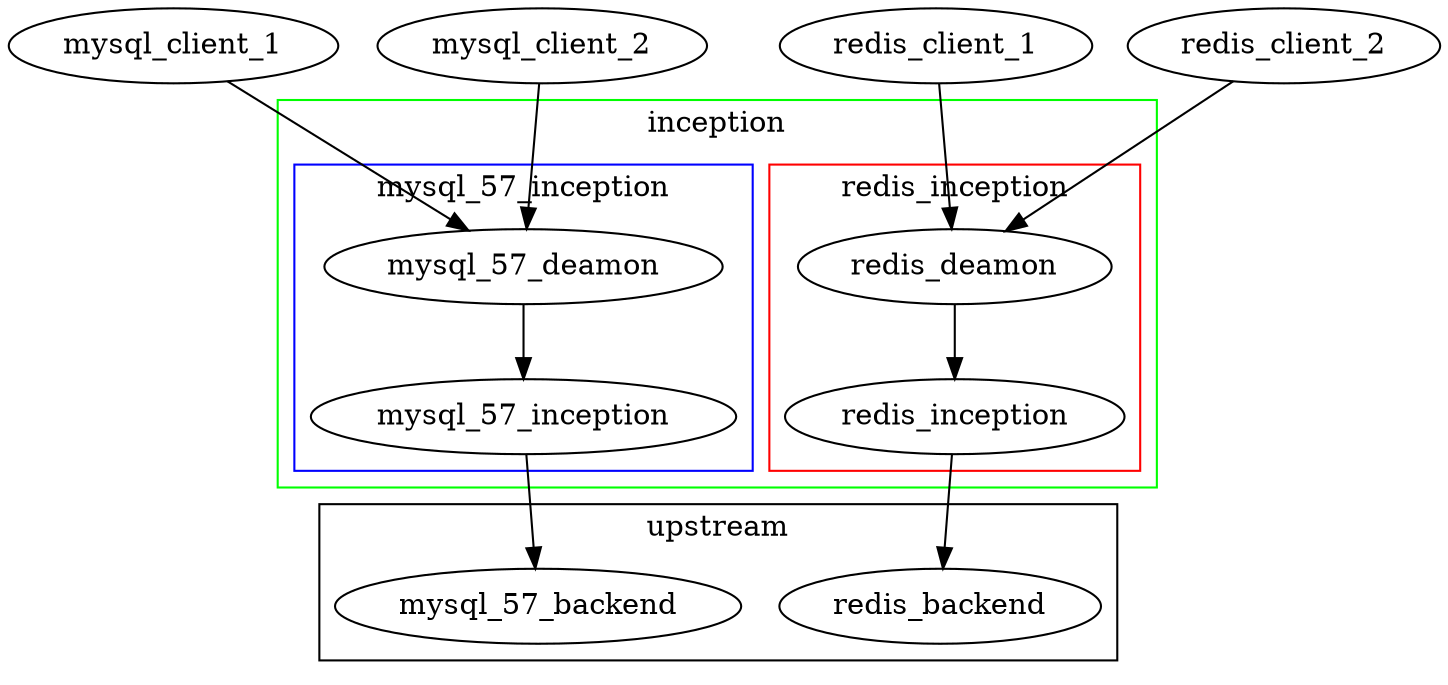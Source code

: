 digraph G {

  mysql_client_1->mysql_57_deamon

  mysql_client_2->mysql_57_deamon

  redis_client_1->redis_deamon

  redis_client_2->redis_deamon


   subgraph cluster_xinception {
      label = "inception";
      color= "green"

        subgraph cluster_mysql_57_daemon {
            color= "blue"
            mysql_57_deamon->mysql_57_inception
            label = "mysql_57_inception";
        }

        subgraph cluster_redis_daemon {
            color= "red"
            redis_deamon->redis_inception
            label = "redis_inception";
        }

   }

    subgraph cluster_backend {
        label = "upstream";
       mysql_57_inception->mysql_57_backend
       redis_inception->redis_backend

    }

}